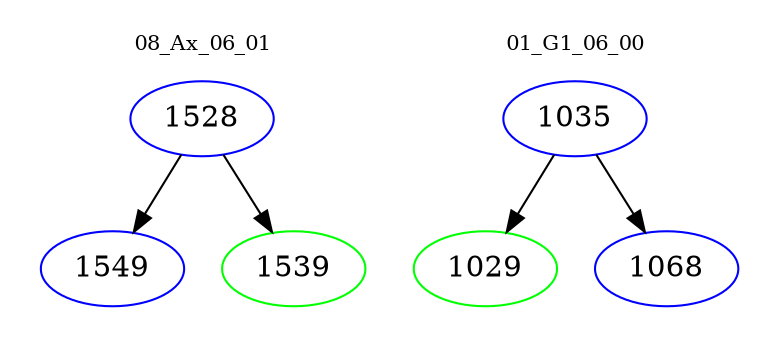 digraph{
subgraph cluster_0 {
color = white
label = "08_Ax_06_01";
fontsize=10;
T0_1528 [label="1528", color="blue"]
T0_1528 -> T0_1549 [color="black"]
T0_1549 [label="1549", color="blue"]
T0_1528 -> T0_1539 [color="black"]
T0_1539 [label="1539", color="green"]
}
subgraph cluster_1 {
color = white
label = "01_G1_06_00";
fontsize=10;
T1_1035 [label="1035", color="blue"]
T1_1035 -> T1_1029 [color="black"]
T1_1029 [label="1029", color="green"]
T1_1035 -> T1_1068 [color="black"]
T1_1068 [label="1068", color="blue"]
}
}
